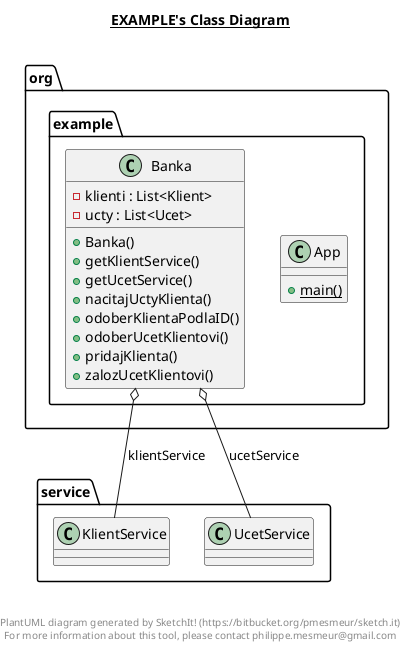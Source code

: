 @startuml

title __EXAMPLE's Class Diagram__\n

  namespace org.example {
    class org.example.App {
        {static} + main()
    }
  }
  

  namespace org.example {
    class org.example.Banka {
        - klienti : List<Klient>
        - ucty : List<Ucet>
        + Banka()
        + getKlientService()
        + getUcetService()
        + nacitajUctyKlienta()
        + odoberKlientaPodlaID()
        + odoberUcetKlientovi()
        + pridajKlienta()
        + zalozUcetKlientovi()
    }
  }
  

  org.example.Banka o-- service.KlientService : klientService
  org.example.Banka o-- service.UcetService : ucetService


right footer


PlantUML diagram generated by SketchIt! (https://bitbucket.org/pmesmeur/sketch.it)
For more information about this tool, please contact philippe.mesmeur@gmail.com
endfooter

@enduml
